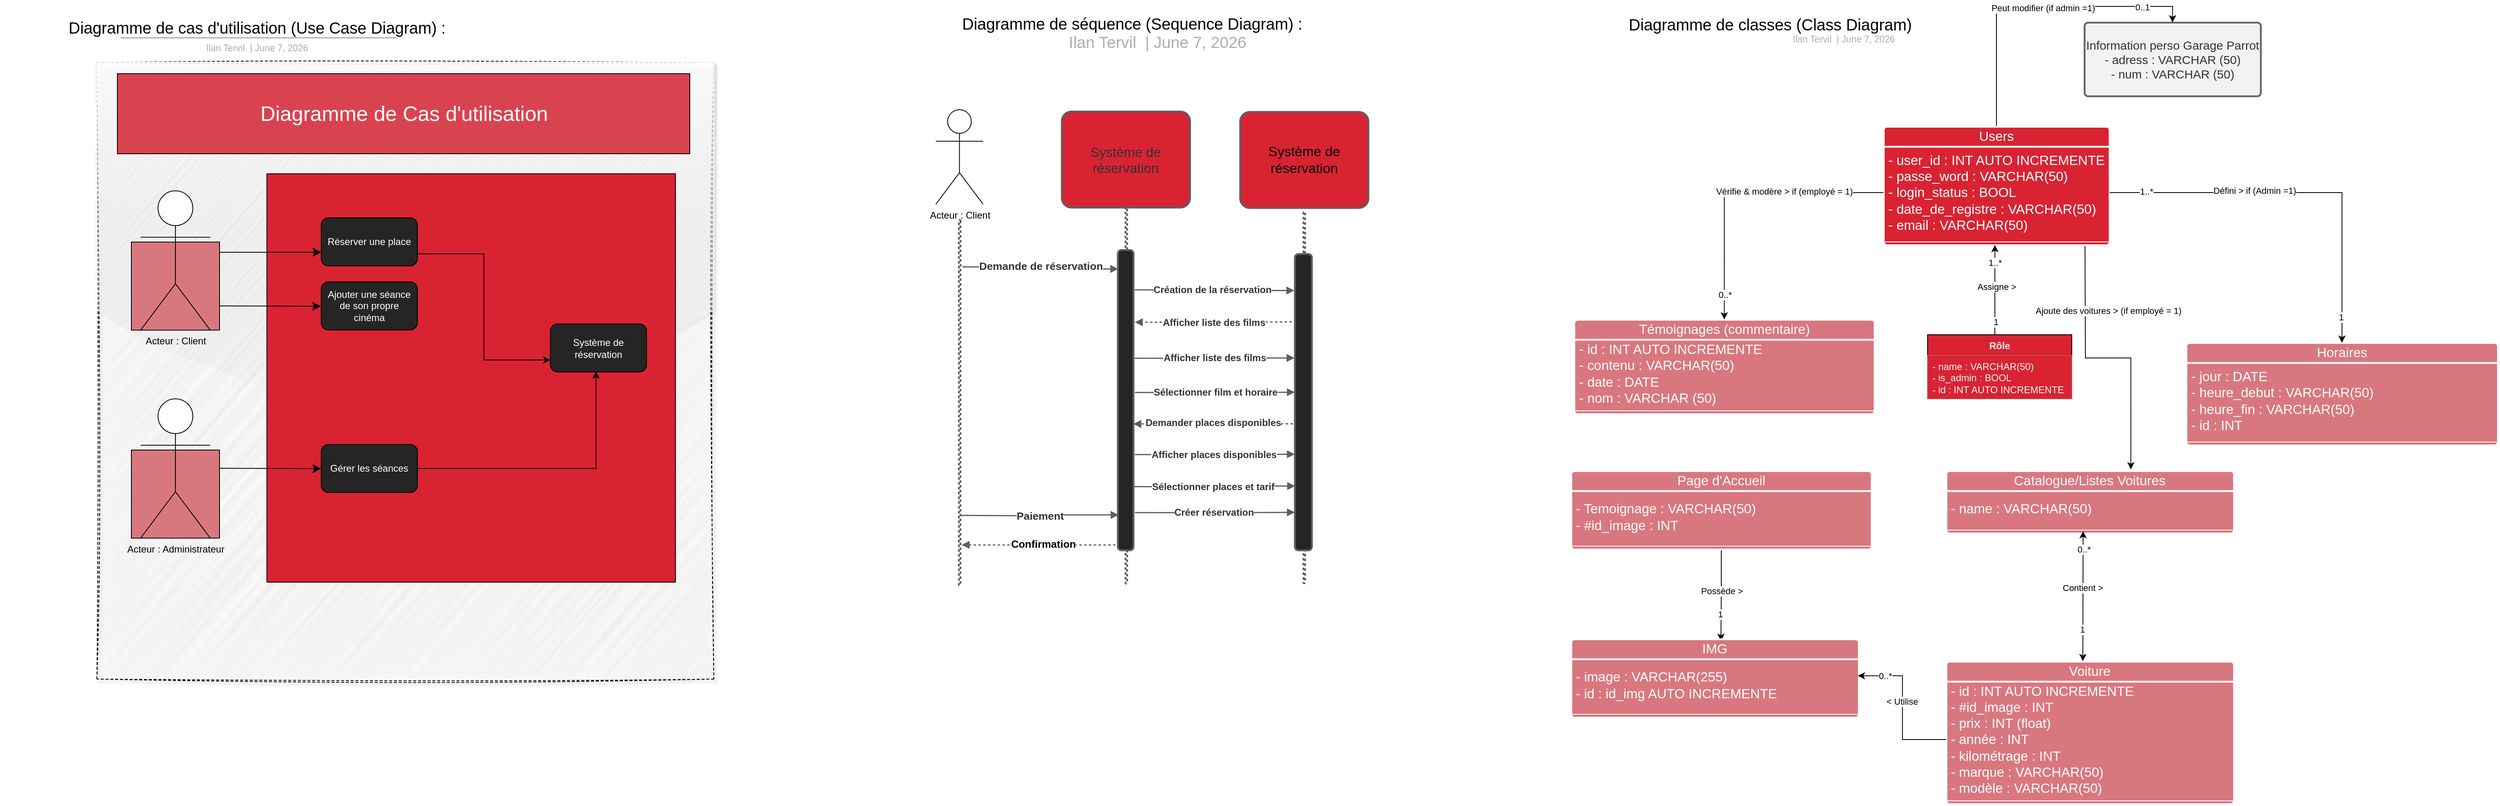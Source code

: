 <mxfile version="21.6.6" type="github">
  <diagram name="Page-1" id="wQw_KMx7CQy3UjBhMsqz">
    <mxGraphModel dx="4168" dy="2061" grid="1" gridSize="10" guides="1" tooltips="1" connect="1" arrows="1" fold="1" page="1" pageScale="1" pageWidth="827" pageHeight="1169" math="0" shadow="0">
      <root>
        <mxCell id="0" />
        <mxCell id="1" parent="0" />
        <mxCell id="HnynXK6BrLuGzu9qscMR-1" value="" style="whiteSpace=wrap;html=1;aspect=fixed;dashed=1;rounded=0;glass=1;shadow=1;fillColor=#F2F2F2;sketch=1;curveFitting=1;jiggle=2;" parent="1" vertex="1">
          <mxGeometry x="-2220" y="-969" width="770" height="770" as="geometry" />
        </mxCell>
        <mxCell id="HnynXK6BrLuGzu9qscMR-4" value="" style="whiteSpace=wrap;html=1;aspect=fixed;fillColor=#D9777F;strokeColor=#000000;" parent="1" vertex="1">
          <mxGeometry x="-2177" y="-744.73" width="110" height="110" as="geometry" />
        </mxCell>
        <mxCell id="HnynXK6BrLuGzu9qscMR-5" value="&lt;font color=&quot;#ffffff&quot; style=&quot;font-size: 26px;&quot;&gt;Diagramme de Cas d&#39;utilisation&lt;/font&gt;" style="rounded=0;whiteSpace=wrap;html=1;fillColor=#D94350;" parent="1" vertex="1">
          <mxGeometry x="-2194.5" y="-955" width="714.5" height="100" as="geometry" />
        </mxCell>
        <mxCell id="HnynXK6BrLuGzu9qscMR-6" value="" style="whiteSpace=wrap;html=1;aspect=fixed;fillColor=#D92332;" parent="1" vertex="1">
          <mxGeometry x="-2007.87" y="-830" width="510" height="510" as="geometry" />
        </mxCell>
        <mxCell id="HnynXK6BrLuGzu9qscMR-7" value="Acteur : Client" style="shape=umlActor;verticalLabelPosition=bottom;verticalAlign=top;html=1;outlineConnect=0;" parent="1" vertex="1">
          <mxGeometry x="-2165.51" y="-808.73" width="87" height="174" as="geometry" />
        </mxCell>
        <mxCell id="HnynXK6BrLuGzu9qscMR-44" style="edgeStyle=orthogonalEdgeStyle;rounded=0;orthogonalLoop=1;jettySize=auto;html=1;exitX=1;exitY=0.75;exitDx=0;exitDy=0;entryX=0;entryY=0.75;entryDx=0;entryDy=0;" parent="1" source="HnynXK6BrLuGzu9qscMR-10" target="HnynXK6BrLuGzu9qscMR-43" edge="1">
          <mxGeometry relative="1" as="geometry">
            <Array as="points" />
          </mxGeometry>
        </mxCell>
        <mxCell id="HnynXK6BrLuGzu9qscMR-10" value="&lt;font color=&quot;#ffffff&quot;&gt;Réserver une place&lt;br&gt;&lt;/font&gt;" style="rounded=1;whiteSpace=wrap;html=1;fillColor=#262526;" parent="1" vertex="1">
          <mxGeometry x="-1940" y="-775" width="120" height="60" as="geometry" />
        </mxCell>
        <mxCell id="HnynXK6BrLuGzu9qscMR-21" value="" style="edgeStyle=segmentEdgeStyle;endArrow=classic;html=1;curved=0;rounded=0;endSize=8;startSize=8;" parent="1" edge="1">
          <mxGeometry width="50" height="50" relative="1" as="geometry">
            <mxPoint x="-2067" y="-732" as="sourcePoint" />
            <mxPoint x="-1940" y="-732" as="targetPoint" />
            <Array as="points">
              <mxPoint x="-2067" y="-732" />
            </Array>
          </mxGeometry>
        </mxCell>
        <mxCell id="HnynXK6BrLuGzu9qscMR-32" value="" style="group;dropTarget=0;pointerEvents=0;" parent="1" vertex="1">
          <mxGeometry x="-2340" y="-1030" width="640" height="45" as="geometry" />
        </mxCell>
        <mxCell id="HnynXK6BrLuGzu9qscMR-33" value="&lt;font style=&quot;font-size: 20px;&quot;&gt;Diagramme de cas d&#39;utilisation (Use Case Diagram) :&lt;/font&gt;" style="points=[[0.233,0.967,0]];html=1;overflow=block;blockSpacing=1;whiteSpace=wrap;fontSize=16;fontColor=default;align=center;spacingLeft=7;spacingRight=7;spacingTop=2;spacing=3;strokeOpacity=0;fillOpacity=0;rounded=1;absoluteArcSize=1;arcSize=12;fillColor=#ffffff;strokeWidth=1.5;lucidId=E0v4OU6HhNtv;" parent="HnynXK6BrLuGzu9qscMR-32" vertex="1">
          <mxGeometry width="640" height="31" as="geometry" />
        </mxCell>
        <UserObject label="Ilan Tervil&amp;nbsp; |  %date{mmmm d, yyyy}%" placeholders="1" id="HnynXK6BrLuGzu9qscMR-34">
          <mxCell style="html=1;overflow=block;blockSpacing=1;whiteSpace=wrap;fontSize=11.5;fontColor=#a9afb8;align=center;spacingLeft=7;spacingRight=7;spacingTop=2;spacing=3;strokeOpacity=0;fillOpacity=0;rounded=1;absoluteArcSize=1;arcSize=12;fillColor=#ffffff;strokeWidth=1.5;lucidId=E0v46zYpy2dv;" parent="HnynXK6BrLuGzu9qscMR-32" vertex="1">
            <mxGeometry y="31" width="640" height="14" as="geometry" />
          </mxCell>
        </UserObject>
        <mxCell id="HnynXK6BrLuGzu9qscMR-35" value="" style="html=1;jettySize=18;whiteSpace=wrap;fontSize=13;fontFamily=Helvetica;strokeColor=#a9afb8;strokeOpacity=100;strokeWidth=1.5;rounded=0;startArrow=none;endArrow=none;exitX=0.233;exitY=0.967;exitPerimeter=0;lucidId=E0v4RzTpeAeE;" parent="HnynXK6BrLuGzu9qscMR-32" source="HnynXK6BrLuGzu9qscMR-33" edge="1">
          <mxGeometry width="100" height="100" relative="1" as="geometry">
            <Array as="points" />
            <mxPoint x="494" y="30" as="targetPoint" />
          </mxGeometry>
        </mxCell>
        <mxCell id="HnynXK6BrLuGzu9qscMR-43" value="&lt;font color=&quot;#ffffff&quot;&gt;Système de réservation&lt;br&gt;&lt;/font&gt;" style="rounded=1;whiteSpace=wrap;html=1;fillColor=#262526;" parent="1" vertex="1">
          <mxGeometry x="-1654" y="-642.5" width="120" height="60" as="geometry" />
        </mxCell>
        <UserObject label="&lt;div style=&quot;display: flex; justify-content: flex-start; text-align: left; align-items: baseline; line-height: 1.25; margin-top: -2px; font-size: 20px;&quot;&gt;&lt;span style=&quot;color: rgb(0, 0, 0);&quot;&gt;&lt;font style=&quot;font-size: 20px;&quot;&gt;Diagramme de séquence (Sequence Diagram) :&lt;br&gt;&lt;/font&gt;&lt;/span&gt;&lt;/div&gt;&lt;div style=&quot;display: flex; justify-content: center; text-align: center; align-items: baseline; line-height: 1.25; margin-left: 7px; margin-right: 7px; margin-top: -2px; font-size: 20px;&quot;&gt;&lt;span style=&quot;color: rgb(169, 175, 184);&quot;&gt;&lt;font style=&quot;font-size: 20px;&quot;&gt;Ilan Tervil&amp;nbsp; |  %date{mmmm d, yyyy}%&lt;/font&gt;&lt;/span&gt;&lt;/div&gt;" placeholders="1" id="HnynXK6BrLuGzu9qscMR-51">
          <mxCell style="html=1;overflow=block;blockSpacing=1;whiteSpace=wrap;fontSize=13;align=left;spacing=3.8;verticalAlign=top;strokeColor=none;fillOpacity=0;fillColor=#ffffff;strokeWidth=0;lucidId=O.v4v.V5B6~r;" parent="1" vertex="1">
            <mxGeometry x="-1142.87" y="-1030" width="494" height="46" as="geometry" />
          </mxCell>
        </UserObject>
        <mxCell id="HnynXK6BrLuGzu9qscMR-52" value="" style="html=1;overflow=block;blockSpacing=1;whiteSpace=wrap;rounded=1;absoluteArcSize=1;arcSize=24;container=1;pointerEvents=0;collapsible=0;recursiveResize=0;fontSize=13;align=center;spacing=0;strokeColor=#5e5e5e;strokeOpacity=100;fillOpacity=100;fillColor=#D92332;strokeWidth=2.3;lucidId=O.v4sSC.tmU.;" parent="1" vertex="1">
          <mxGeometry x="-1015.87" y="-908" width="160" height="120" as="geometry" />
        </mxCell>
        <mxCell id="HnynXK6BrLuGzu9qscMR-53" value="Système de &lt;br&gt;réservation" style="html=1;overflow=block;blockSpacing=1;whiteSpace=wrap;fontSize=16.7;fontColor=#333333;align=center;spacing=3.8;strokeOpacity=0;fillOpacity=0;rounded=1;absoluteArcSize=1;arcSize=9;fillColor=#ffffff;strokeWidth=2.3;lucidId=O.v4Upmj7qb6;" parent="1" vertex="1">
          <mxGeometry x="-1025.87" y="-870" width="180" height="45" as="geometry" />
        </mxCell>
        <mxCell id="HnynXK6BrLuGzu9qscMR-57" value="" style="html=1;overflow=block;blockSpacing=1;whiteSpace=wrap;fontSize=13;spacing=0;strokeColor=#5e5e5e;strokeOpacity=100;rounded=1;absoluteArcSize=1;arcSize=9;rotation=-270;dashed=1;fixDash=1;strokeWidth=2.3;lucidId=O.v4MvfRuMcS;" parent="1" vertex="1">
          <mxGeometry x="-1169.84" y="-554.01" width="468.94" height="2" as="geometry" />
        </mxCell>
        <mxCell id="HnynXK6BrLuGzu9qscMR-61" value="" style="html=1;overflow=block;blockSpacing=1;whiteSpace=wrap;fontSize=13;spacing=0;strokeColor=#5E5E5E;strokeOpacity=100;fillOpacity=100;rounded=1;absoluteArcSize=1;arcSize=9;fillColor=#262526;strokeWidth=2.3;lucidId=O.v4kSHFRUKb;" parent="1" vertex="1">
          <mxGeometry x="-946" y="-735" width="19.62" height="375" as="geometry" />
        </mxCell>
        <mxCell id="HnynXK6BrLuGzu9qscMR-62" value="" style="html=1;overflow=block;blockSpacing=1;whiteSpace=wrap;fontSize=13;spacing=0;strokeColor=#5e5e5e;strokeOpacity=100;rounded=1;absoluteArcSize=1;arcSize=9;rotation=-270;dashed=1;fixDash=1;strokeWidth=2.3;lucidId=O.v4rNS-CwyW;" parent="1" vertex="1">
          <mxGeometry x="-1371.5" y="-545.37" width="456.26" height="2" as="geometry" />
        </mxCell>
        <mxCell id="HnynXK6BrLuGzu9qscMR-79" value="" style="html=1;jettySize=18;whiteSpace=wrap;fontSize=13;strokeColor=#5E5E5E;strokeWidth=1.5;rounded=1;arcSize=12;edgeStyle=orthogonalEdgeStyle;startArrow=block;startFill=1;endArrow=none;lucidId=wtw4ixZKij.u;exitX=0.031;exitY=0.063;exitDx=0;exitDy=0;exitPerimeter=0;" parent="1" edge="1" source="HnynXK6BrLuGzu9qscMR-61">
          <mxGeometry width="100" height="100" relative="1" as="geometry">
            <Array as="points" />
            <mxPoint x="-949.87" y="-714" as="sourcePoint" />
            <mxPoint x="-1139.87" y="-714" as="targetPoint" />
          </mxGeometry>
        </mxCell>
        <mxCell id="HnynXK6BrLuGzu9qscMR-80" value="Demande de réservation" style="text;html=1;resizable=0;labelBackgroundColor=default;align=center;verticalAlign=middle;fontStyle=1;fontColor=#333333;fontSize=13.3;" parent="HnynXK6BrLuGzu9qscMR-79" vertex="1">
          <mxGeometry relative="1" as="geometry">
            <mxPoint y="-2" as="offset" />
          </mxGeometry>
        </mxCell>
        <mxCell id="HnynXK6BrLuGzu9qscMR-81" value="" style="html=1;jettySize=18;whiteSpace=wrap;fontSize=13;strokeColor=#5E5E5E;dashed=1;fixDash=1;strokeWidth=1.5;rounded=1;arcSize=12;edgeStyle=orthogonalEdgeStyle;startArrow=none;endArrow=block;endFill=1;lucidId=wtw47-qaW_Ss;entryX=1.087;entryY=0.269;entryDx=0;entryDy=0;entryPerimeter=0;" parent="1" edge="1">
          <mxGeometry width="100" height="100" relative="1" as="geometry">
            <Array as="points" />
            <mxPoint x="-728.74" y="-645.34" as="sourcePoint" />
            <mxPoint x="-924.673" y="-644.885" as="targetPoint" />
          </mxGeometry>
        </mxCell>
        <mxCell id="HnynXK6BrLuGzu9qscMR-82" value="&lt;font style=&quot;font-size: 12px;&quot;&gt;Afficher liste des films &lt;/font&gt;" style="text;html=1;resizable=0;labelBackgroundColor=default;align=center;verticalAlign=middle;fontStyle=1;fontColor=#333333;fontSize=13.3;" parent="HnynXK6BrLuGzu9qscMR-81" vertex="1">
          <mxGeometry relative="1" as="geometry">
            <mxPoint y="-1" as="offset" />
          </mxGeometry>
        </mxCell>
        <mxCell id="HnynXK6BrLuGzu9qscMR-83" value="" style="html=1;jettySize=18;whiteSpace=wrap;fontSize=13;strokeColor=#5E5E5E;strokeWidth=1.5;rounded=1;arcSize=12;edgeStyle=orthogonalEdgeStyle;startArrow=block;startFill=1;endArrow=none;lucidId=wtw4JS.fzAdc;exitX=0.051;exitY=0.882;exitDx=0;exitDy=0;exitPerimeter=0;" parent="1" edge="1" source="HnynXK6BrLuGzu9qscMR-61">
          <mxGeometry width="100" height="100" relative="1" as="geometry">
            <Array as="points" />
            <mxPoint x="-951.87" y="-403.62" as="sourcePoint" />
            <mxPoint x="-1141.87" y="-403.62" as="targetPoint" />
          </mxGeometry>
        </mxCell>
        <mxCell id="HnynXK6BrLuGzu9qscMR-84" value="Paiement" style="text;html=1;resizable=0;labelBackgroundColor=default;align=center;verticalAlign=middle;fontStyle=1;fontColor=#333333;fontSize=13.3;" parent="HnynXK6BrLuGzu9qscMR-83" vertex="1">
          <mxGeometry relative="1" as="geometry">
            <mxPoint as="offset" />
          </mxGeometry>
        </mxCell>
        <mxCell id="HnynXK6BrLuGzu9qscMR-87" value="" style="html=1;jettySize=18;whiteSpace=wrap;fontSize=13;strokeColor=#5E5E5E;dashed=1;fixDash=1;strokeWidth=1.5;rounded=1;arcSize=12;edgeStyle=orthogonalEdgeStyle;startArrow=none;endArrow=block;endFill=1;lucidId=-tw4iL17KhE3;" parent="1" edge="1">
          <mxGeometry width="100" height="100" relative="1" as="geometry">
            <Array as="points" />
            <mxPoint x="-949" y="-366.78" as="sourcePoint" />
            <mxPoint x="-1140.87" y="-366.78" as="targetPoint" />
          </mxGeometry>
        </mxCell>
        <mxCell id="HnynXK6BrLuGzu9qscMR-167" value="&lt;b&gt;&lt;font style=&quot;font-size: 13px;&quot;&gt;Confirmation&lt;/font&gt;&lt;/b&gt;" style="edgeLabel;html=1;align=center;verticalAlign=middle;resizable=0;points=[];" parent="HnynXK6BrLuGzu9qscMR-87" vertex="1" connectable="0">
          <mxGeometry x="0.251" y="-1" relative="1" as="geometry">
            <mxPoint x="30" as="offset" />
          </mxGeometry>
        </mxCell>
        <mxCell id="HnynXK6BrLuGzu9qscMR-109" value="Acteur : Client" style="shape=umlActor;verticalLabelPosition=bottom;verticalAlign=top;html=1;outlineConnect=0;" parent="1" vertex="1">
          <mxGeometry x="-1172.87" y="-910" width="59" height="118" as="geometry" />
        </mxCell>
        <UserObject label="&lt;div style=&quot;display: flex; justify-content: flex-start; text-align: left; align-items: baseline; line-height: 1.25; margin-top: -2px;&quot;&gt;&lt;span style=&quot;color: rgb(0, 0, 0);&quot;&gt;&lt;font style=&quot;font-size: 20px;&quot;&gt;Diagramme de classes (Class Diagram)&lt;/font&gt;&lt;br&gt;&lt;/span&gt;&lt;/div&gt;&lt;div style=&quot;display: flex; justify-content: center; text-align: center; align-items: baseline; font-size: 0; line-height: 1.25;margin-left: 7px;margin-right: 7px;margin-top: 2px;margin-top: -2px;&quot;&gt;&lt;span&gt;&lt;span style=&quot;font-size:11.5px;color:#a9afb8;&quot;&gt;Ilan Tervil&amp;nbsp; |  %date{mmmm d, yyyy}%&lt;/span&gt;&lt;/span&gt;&lt;/div&gt;" placeholders="1" id="HnynXK6BrLuGzu9qscMR-110">
          <mxCell style="html=1;overflow=block;blockSpacing=1;whiteSpace=wrap;fontSize=13;align=left;spacing=3.8;verticalAlign=top;strokeColor=none;fillOpacity=0;fillColor=#ffffff;strokeWidth=0;lucidId=5Hx4jj2AYFTZ;" parent="1" vertex="1">
            <mxGeometry x="-311" y="-1029.0" width="543" height="62" as="geometry" />
          </mxCell>
        </UserObject>
        <mxCell id="HnynXK6BrLuGzu9qscMR-111" value="Information perso Garage Parrot&lt;br&gt;- adress : VARCHAR (50)&lt;br&gt;- num : VARCHAR (50)" style="html=1;overflow=block;blockSpacing=1;whiteSpace=wrap;fontSize=15;fontColor=#333333;align=center;spacing=0;strokeColor=#666666;strokeOpacity=100;fillOpacity=100;rounded=1;absoluteArcSize=1;arcSize=9;fillColor=#F2F2F2;strokeWidth=2.3;" parent="1" vertex="1">
          <mxGeometry x="260.75" y="-1019.0" width="220" height="92" as="geometry" />
        </mxCell>
        <mxCell id="HnynXK6BrLuGzu9qscMR-112" style="edgeStyle=orthogonalEdgeStyle;rounded=0;orthogonalLoop=1;jettySize=auto;html=1;entryX=0.642;entryY=-0.024;entryDx=0;entryDy=0;entryPerimeter=0;exitX=0.892;exitY=0.77;exitDx=0;exitDy=0;exitPerimeter=0;" parent="1" source="HnynXK6BrLuGzu9qscMR-119" target="HnynXK6BrLuGzu9qscMR-129" edge="1">
          <mxGeometry relative="1" as="geometry">
            <mxPoint x="262" y="-739.0" as="sourcePoint" />
            <Array as="points">
              <mxPoint x="262" y="-739.0" />
              <mxPoint x="262" y="-739.0" />
              <mxPoint x="262" y="-600.0" />
              <mxPoint x="319" y="-600.0" />
            </Array>
          </mxGeometry>
        </mxCell>
        <mxCell id="HnynXK6BrLuGzu9qscMR-113" value="Ajoute des voitures &amp;gt; (if employé = 1)&amp;nbsp;" style="edgeLabel;html=1;align=center;verticalAlign=middle;resizable=0;points=[];" parent="HnynXK6BrLuGzu9qscMR-112" vertex="1" connectable="0">
          <mxGeometry x="-0.026" relative="1" as="geometry">
            <mxPoint x="8" y="-59" as="offset" />
          </mxGeometry>
        </mxCell>
        <mxCell id="HnynXK6BrLuGzu9qscMR-114" style="edgeStyle=orthogonalEdgeStyle;rounded=0;orthogonalLoop=1;jettySize=auto;html=1;entryX=0.5;entryY=0;entryDx=0;entryDy=0;" parent="1" source="HnynXK6BrLuGzu9qscMR-117" target="HnynXK6BrLuGzu9qscMR-111" edge="1">
          <mxGeometry relative="1" as="geometry" />
        </mxCell>
        <mxCell id="HnynXK6BrLuGzu9qscMR-115" value="Peut modifier (if admin =1)" style="edgeLabel;html=1;align=center;verticalAlign=middle;resizable=0;points=[];" parent="HnynXK6BrLuGzu9qscMR-114" vertex="1" connectable="0">
          <mxGeometry x="0.064" y="-2" relative="1" as="geometry">
            <mxPoint as="offset" />
          </mxGeometry>
        </mxCell>
        <mxCell id="HnynXK6BrLuGzu9qscMR-116" value="0..1" style="edgeLabel;html=1;align=center;verticalAlign=middle;resizable=0;points=[];" parent="HnynXK6BrLuGzu9qscMR-114" vertex="1" connectable="0">
          <mxGeometry x="0.704" y="-1" relative="1" as="geometry">
            <mxPoint as="offset" />
          </mxGeometry>
        </mxCell>
        <mxCell id="HnynXK6BrLuGzu9qscMR-117" value="Users" style="html=1;overflow=block;blockSpacing=1;swimlane;childLayout=stackLayout;horizontal=1;horizontalStack=0;resizeParent=1;resizeParentMax=0;resizeLast=0;collapsible=0;fontStyle=0;marginBottom=0;swimlaneFillColor=#D92332;startSize=25;whiteSpace=wrap;fontSize=16.7;fontColor=#ffffff;align=center;spacing=0;strokeColor=#ffffff;strokeOpacity=100;fillOpacity=100;rounded=1;absoluteArcSize=1;arcSize=9;fillColor=#D92332;strokeWidth=2.3;" parent="1" vertex="1">
          <mxGeometry x="10" y="-889.0" width="282" height="148" as="geometry" />
        </mxCell>
        <mxCell id="HnynXK6BrLuGzu9qscMR-118" value="- user_id : INT AUTO INCREMENTE&lt;br&gt;- passe_word : VARCHAR(50)&lt;br&gt;- login_status : BOOL&lt;br&gt;- date_de_registre : VARCHAR(50)&lt;br&gt;- email : VARCHAR(50)" style="part=1;html=1;resizeHeight=0;strokeColor=none;fillColor=none;align=left;verticalAlign=middle;spacingLeft=4;spacingRight=4;overflow=hidden;rotatable=0;points=[[0,0.5],[1,0.5]];portConstraint=eastwest;swimlaneFillColor=#06042e;strokeOpacity=100;fillOpacity=100;whiteSpace=wrap;fontSize=16.7;fontColor=#ffffff;" parent="HnynXK6BrLuGzu9qscMR-117" vertex="1">
          <mxGeometry y="25" width="282" height="115" as="geometry" />
        </mxCell>
        <mxCell id="HnynXK6BrLuGzu9qscMR-119" value="" style="line;strokeWidth=1;fillColor=none;align=left;verticalAlign=middle;spacingTop=-1;spacingLeft=3;spacingRight=3;rotatable=0;labelPosition=right;points=[];portConstraint=eastwest;strokeColor=#FFFFFF;" parent="HnynXK6BrLuGzu9qscMR-117" vertex="1">
          <mxGeometry y="140" width="282" height="8" as="geometry" />
        </mxCell>
        <mxCell id="HnynXK6BrLuGzu9qscMR-120" style="edgeStyle=orthogonalEdgeStyle;rounded=0;orthogonalLoop=1;jettySize=auto;html=1;entryX=0.521;entryY=0.024;entryDx=0;entryDy=0;entryPerimeter=0;" parent="1" source="HnynXK6BrLuGzu9qscMR-123" target="HnynXK6BrLuGzu9qscMR-153" edge="1">
          <mxGeometry relative="1" as="geometry" />
        </mxCell>
        <mxCell id="HnynXK6BrLuGzu9qscMR-121" value="Possède &amp;gt;" style="edgeLabel;html=1;align=center;verticalAlign=middle;resizable=0;points=[];" parent="HnynXK6BrLuGzu9qscMR-120" vertex="1" connectable="0">
          <mxGeometry x="-0.359" relative="1" as="geometry">
            <mxPoint y="15" as="offset" />
          </mxGeometry>
        </mxCell>
        <mxCell id="HnynXK6BrLuGzu9qscMR-122" value="1" style="edgeLabel;html=1;align=center;verticalAlign=middle;resizable=0;points=[];" parent="HnynXK6BrLuGzu9qscMR-120" vertex="1" connectable="0">
          <mxGeometry x="0.411" y="-1" relative="1" as="geometry">
            <mxPoint as="offset" />
          </mxGeometry>
        </mxCell>
        <mxCell id="HnynXK6BrLuGzu9qscMR-123" value="Page d&#39;Accueil" style="html=1;overflow=block;blockSpacing=1;swimlane;childLayout=stackLayout;horizontal=1;horizontalStack=0;resizeParent=1;resizeParentMax=0;resizeLast=0;collapsible=0;fontStyle=0;marginBottom=0;swimlaneFillColor=#D9777F;startSize=25;whiteSpace=wrap;fontSize=16.7;fontColor=#ffffff;align=center;spacing=0;strokeColor=#ffffff;strokeOpacity=100;fillOpacity=100;rounded=1;absoluteArcSize=1;arcSize=9;fillColor=#D9777F;strokeWidth=2.3;" parent="1" vertex="1">
          <mxGeometry x="-380" y="-459.0" width="375" height="98" as="geometry" />
        </mxCell>
        <mxCell id="HnynXK6BrLuGzu9qscMR-124" value="- Temoignage : VARCHAR(50)&lt;br&gt;- #id_image : INT" style="part=1;html=1;resizeHeight=0;strokeColor=none;fillColor=none;align=left;verticalAlign=middle;spacingLeft=4;spacingRight=4;overflow=hidden;rotatable=0;points=[[0,0.5],[1,0.5]];portConstraint=eastwest;swimlaneFillColor=#272733;strokeOpacity=100;fillOpacity=100;whiteSpace=wrap;fontSize=16.7;fontColor=#ffffff;" parent="HnynXK6BrLuGzu9qscMR-123" vertex="1">
          <mxGeometry y="25" width="375" height="65" as="geometry" />
        </mxCell>
        <mxCell id="HnynXK6BrLuGzu9qscMR-125" value="" style="line;strokeWidth=1;align=left;verticalAlign=middle;spacingTop=-1;spacingLeft=3;spacingRight=3;rotatable=0;labelPosition=right;points=[];portConstraint=eastwest;strokeColor=#FFFFFF;" parent="HnynXK6BrLuGzu9qscMR-123" vertex="1">
          <mxGeometry y="90" width="375" height="8" as="geometry" />
        </mxCell>
        <mxCell id="HnynXK6BrLuGzu9qscMR-126" value="Témoignages (commentaire)" style="html=1;overflow=block;blockSpacing=1;swimlane;childLayout=stackLayout;horizontal=1;horizontalStack=0;resizeParent=1;resizeParentMax=0;resizeLast=0;collapsible=0;fontStyle=0;marginBottom=0;swimlaneFillColor=#D9777F;startSize=25;whiteSpace=wrap;fontSize=16.7;fontColor=#ffffff;align=center;spacing=0;strokeColor=#ffffff;strokeOpacity=100;fillOpacity=100;rounded=1;absoluteArcSize=1;arcSize=9;fillColor=#D9777F;strokeWidth=2.3;" parent="1" vertex="1">
          <mxGeometry x="-376.25" y="-648.0" width="375" height="118" as="geometry" />
        </mxCell>
        <mxCell id="HnynXK6BrLuGzu9qscMR-127" value="- id : INT AUTO INCREMENTE&lt;br&gt;- contenu : VARCHAR(50)&lt;br&gt;- date : DATE&lt;br&gt;- nom : VARCHAR (50)&amp;nbsp;" style="part=1;html=1;resizeHeight=0;strokeColor=none;fillColor=none;align=left;verticalAlign=middle;spacingLeft=4;spacingRight=4;overflow=hidden;rotatable=0;points=[[0,0.5],[1,0.5]];portConstraint=eastwest;swimlaneFillColor=#272733;strokeOpacity=100;fillOpacity=100;whiteSpace=wrap;fontSize=16.7;fontColor=#ffffff;" parent="HnynXK6BrLuGzu9qscMR-126" vertex="1">
          <mxGeometry y="25" width="375" height="85" as="geometry" />
        </mxCell>
        <mxCell id="HnynXK6BrLuGzu9qscMR-128" value="" style="line;strokeWidth=1;fillColor=none;align=left;verticalAlign=middle;spacingTop=-1;spacingLeft=3;spacingRight=3;rotatable=0;labelPosition=right;points=[];portConstraint=eastwest;fontColor=#FFFFFF;strokeColor=#FFFFFF;" parent="HnynXK6BrLuGzu9qscMR-126" vertex="1">
          <mxGeometry y="110" width="375" height="8" as="geometry" />
        </mxCell>
        <mxCell id="HnynXK6BrLuGzu9qscMR-129" value="Catalogue/Listes Voitures" style="html=1;overflow=block;blockSpacing=1;swimlane;childLayout=stackLayout;horizontal=1;horizontalStack=0;resizeParent=1;resizeParentMax=0;resizeLast=0;collapsible=0;fontStyle=0;marginBottom=0;swimlaneFillColor=#D9777F;startSize=25;whiteSpace=wrap;fontSize=16.7;fontColor=#ffffff;align=center;spacing=0;strokeColor=#ffffff;strokeOpacity=100;fillOpacity=100;rounded=1;absoluteArcSize=1;arcSize=9;fillColor=#D9777F;strokeWidth=2.3;" parent="1" vertex="1">
          <mxGeometry x="88.25" y="-459.0" width="359" height="78" as="geometry" />
        </mxCell>
        <mxCell id="HnynXK6BrLuGzu9qscMR-130" value="&lt;span style=&quot;background-color: initial;&quot;&gt;- name :&amp;nbsp;&lt;/span&gt;VARCHAR(50)" style="part=1;html=1;resizeHeight=0;strokeColor=none;fillColor=none;align=left;verticalAlign=middle;spacingLeft=4;spacingRight=4;overflow=hidden;rotatable=0;points=[[0,0.5],[1,0.5]];portConstraint=eastwest;swimlaneFillColor=#272733;strokeOpacity=100;fillOpacity=100;whiteSpace=wrap;fontSize=16.7;fontColor=#ffffff;" parent="HnynXK6BrLuGzu9qscMR-129" vertex="1">
          <mxGeometry y="25" width="359" height="45" as="geometry" />
        </mxCell>
        <mxCell id="HnynXK6BrLuGzu9qscMR-131" value="" style="line;strokeWidth=1;fillColor=none;align=left;verticalAlign=middle;spacingTop=-1;spacingLeft=3;spacingRight=3;rotatable=0;labelPosition=right;points=[];portConstraint=eastwest;strokeColor=#FFFFFF;" parent="HnynXK6BrLuGzu9qscMR-129" vertex="1">
          <mxGeometry y="70" width="359" height="8" as="geometry" />
        </mxCell>
        <mxCell id="HnynXK6BrLuGzu9qscMR-132" value="Voiture" style="html=1;overflow=block;blockSpacing=1;swimlane;childLayout=stackLayout;horizontal=1;horizontalStack=0;resizeParent=1;resizeParentMax=0;resizeLast=0;collapsible=0;fontStyle=0;marginBottom=0;swimlaneFillColor=#D9777F;startSize=25;whiteSpace=wrap;fontSize=16.7;fontColor=#ffffff;align=center;spacing=0;strokeColor=#ffffff;strokeOpacity=100;fillOpacity=100;rounded=1;absoluteArcSize=1;arcSize=9;fillColor=#D9777F;strokeWidth=2.3;" parent="1" vertex="1">
          <mxGeometry x="88.25" y="-221.0" width="359" height="178" as="geometry" />
        </mxCell>
        <mxCell id="HnynXK6BrLuGzu9qscMR-133" value="- id : INT AUTO INCREMENTE&lt;br&gt;- #id_image : INT&lt;br&gt;- prix : INT (float)&lt;br&gt;- année : INT&lt;br&gt;- kilométrage : INT&lt;br&gt;- marque : VARCHAR(50)&lt;br&gt;- modèle : VARCHAR(50)" style="part=1;html=1;resizeHeight=0;strokeColor=none;fillColor=none;align=left;verticalAlign=middle;spacingLeft=4;spacingRight=4;overflow=hidden;rotatable=0;points=[[0,0.5],[1,0.5]];portConstraint=eastwest;swimlaneFillColor=#272733;strokeOpacity=100;fillOpacity=100;whiteSpace=wrap;fontSize=16.7;fontColor=#ffffff;" parent="HnynXK6BrLuGzu9qscMR-132" vertex="1">
          <mxGeometry y="25" width="359" height="145" as="geometry" />
        </mxCell>
        <mxCell id="HnynXK6BrLuGzu9qscMR-134" value="" style="line;strokeWidth=1;fillColor=none;align=left;verticalAlign=middle;spacingTop=-1;spacingLeft=3;spacingRight=3;rotatable=0;labelPosition=right;points=[];portConstraint=eastwest;strokeColor=#FFFFFF;" parent="HnynXK6BrLuGzu9qscMR-132" vertex="1">
          <mxGeometry y="170" width="359" height="8" as="geometry" />
        </mxCell>
        <mxCell id="HnynXK6BrLuGzu9qscMR-135" value="Horaires" style="html=1;overflow=block;blockSpacing=1;swimlane;childLayout=stackLayout;horizontal=1;horizontalStack=0;resizeParent=1;resizeParentMax=0;resizeLast=0;collapsible=0;fontStyle=0;marginBottom=0;swimlaneFillColor=#D9777F;startSize=25;whiteSpace=wrap;fontSize=16.7;fontColor=#ffffff;align=center;spacing=0;strokeColor=#ffffff;strokeOpacity=100;fillOpacity=100;rounded=1;absoluteArcSize=1;arcSize=9;fillColor=#D9777F;strokeWidth=2.3;" parent="1" vertex="1">
          <mxGeometry x="387.75" y="-619.0" width="389" height="128" as="geometry" />
        </mxCell>
        <mxCell id="HnynXK6BrLuGzu9qscMR-136" value="- jour : DATE&lt;br&gt;- heure_debut&amp;nbsp;: VARCHAR(50)&lt;br&gt;-&amp;nbsp;heure_fin : VARCHAR(50)&lt;br&gt;-&amp;nbsp;id : INT&amp;nbsp;" style="part=1;html=1;resizeHeight=0;strokeColor=none;fillColor=none;align=left;verticalAlign=middle;spacingLeft=4;spacingRight=4;overflow=hidden;rotatable=0;points=[[0,0.5],[1,0.5]];portConstraint=eastwest;swimlaneFillColor=#272733;strokeOpacity=100;fillOpacity=100;whiteSpace=wrap;fontSize=16.7;fontColor=#ffffff;" parent="HnynXK6BrLuGzu9qscMR-135" vertex="1">
          <mxGeometry y="25" width="389" height="95" as="geometry" />
        </mxCell>
        <mxCell id="HnynXK6BrLuGzu9qscMR-137" value="" style="line;strokeWidth=1;fillColor=none;align=left;verticalAlign=middle;spacingTop=-1;spacingLeft=3;spacingRight=3;rotatable=0;labelPosition=right;points=[];portConstraint=eastwest;strokeColor=#FFFFFF;" parent="HnynXK6BrLuGzu9qscMR-135" vertex="1">
          <mxGeometry y="120" width="389" height="8" as="geometry" />
        </mxCell>
        <mxCell id="HnynXK6BrLuGzu9qscMR-138" style="edgeStyle=orthogonalEdgeStyle;rounded=0;orthogonalLoop=1;jettySize=auto;html=1;entryX=0.493;entryY=0.982;entryDx=0;entryDy=0;entryPerimeter=0;" parent="1" source="HnynXK6BrLuGzu9qscMR-142" target="HnynXK6BrLuGzu9qscMR-119" edge="1">
          <mxGeometry relative="1" as="geometry">
            <Array as="points">
              <mxPoint x="149" y="-699.0" />
              <mxPoint x="149" y="-699.0" />
            </Array>
          </mxGeometry>
        </mxCell>
        <mxCell id="HnynXK6BrLuGzu9qscMR-139" value="Assigne &amp;gt;" style="edgeLabel;html=1;align=center;verticalAlign=middle;resizable=0;points=[];" parent="HnynXK6BrLuGzu9qscMR-138" vertex="1" connectable="0">
          <mxGeometry x="0.222" relative="1" as="geometry">
            <mxPoint x="2" y="8" as="offset" />
          </mxGeometry>
        </mxCell>
        <mxCell id="HnynXK6BrLuGzu9qscMR-140" value="1" style="edgeLabel;html=1;align=center;verticalAlign=middle;resizable=0;points=[];" parent="HnynXK6BrLuGzu9qscMR-138" vertex="1" connectable="0">
          <mxGeometry x="-0.715" y="-1" relative="1" as="geometry">
            <mxPoint as="offset" />
          </mxGeometry>
        </mxCell>
        <mxCell id="HnynXK6BrLuGzu9qscMR-141" value="1..*" style="edgeLabel;html=1;align=center;verticalAlign=middle;resizable=0;points=[];" parent="HnynXK6BrLuGzu9qscMR-138" vertex="1" connectable="0">
          <mxGeometry x="0.617" relative="1" as="geometry">
            <mxPoint as="offset" />
          </mxGeometry>
        </mxCell>
        <mxCell id="HnynXK6BrLuGzu9qscMR-142" value="&lt;font color=&quot;#f2f2f2&quot;&gt;Rôle&lt;/font&gt;" style="swimlane;fontStyle=1;align=center;verticalAlign=top;childLayout=stackLayout;horizontal=1;startSize=26;horizontalStack=0;resizeParent=1;resizeParentMax=0;resizeLast=0;collapsible=1;marginBottom=0;whiteSpace=wrap;html=1;fillColor=#D92332;" parent="1" vertex="1">
          <mxGeometry x="65" y="-629.0" width="180" height="80" as="geometry">
            <mxRectangle x="-2040" y="2060" width="70" height="30" as="alternateBounds" />
          </mxGeometry>
        </mxCell>
        <mxCell id="HnynXK6BrLuGzu9qscMR-143" value="&lt;font color=&quot;#fafafa&quot;&gt;- name : VARCHAR(50)&lt;br&gt;- is_admin : BOOL&lt;br&gt;- id : INT AUTO INCREMENTE&lt;br&gt;&lt;/font&gt;" style="text;strokeColor=#b85450;fillColor=#D92332;align=left;verticalAlign=top;spacingLeft=4;spacingRight=4;overflow=hidden;rotatable=0;points=[[0,0.5],[1,0.5]];portConstraint=eastwest;whiteSpace=wrap;html=1;" parent="HnynXK6BrLuGzu9qscMR-142" vertex="1">
          <mxGeometry y="26" width="180" height="54" as="geometry" />
        </mxCell>
        <mxCell id="HnynXK6BrLuGzu9qscMR-144" value="" style="line;strokeWidth=1;fillColor=default;align=left;verticalAlign=middle;spacingTop=-1;spacingLeft=3;spacingRight=3;rotatable=0;labelPosition=right;points=[];portConstraint=eastwest;strokeColor=#b85450;" parent="HnynXK6BrLuGzu9qscMR-142" vertex="1">
          <mxGeometry y="80" width="180" as="geometry" />
        </mxCell>
        <mxCell id="HnynXK6BrLuGzu9qscMR-145" style="edgeStyle=orthogonalEdgeStyle;rounded=0;orthogonalLoop=1;jettySize=auto;html=1;exitX=1;exitY=0.5;exitDx=0;exitDy=0;entryX=0.5;entryY=0;entryDx=0;entryDy=0;" parent="1" source="HnynXK6BrLuGzu9qscMR-118" target="HnynXK6BrLuGzu9qscMR-135" edge="1">
          <mxGeometry relative="1" as="geometry" />
        </mxCell>
        <mxCell id="HnynXK6BrLuGzu9qscMR-146" value="1..*" style="edgeLabel;html=1;align=center;verticalAlign=middle;resizable=0;points=[];" parent="HnynXK6BrLuGzu9qscMR-145" vertex="1" connectable="0">
          <mxGeometry x="-0.81" y="2" relative="1" as="geometry">
            <mxPoint as="offset" />
          </mxGeometry>
        </mxCell>
        <mxCell id="HnynXK6BrLuGzu9qscMR-147" value="Défini &amp;gt; if (Admin =1)" style="edgeLabel;html=1;align=center;verticalAlign=middle;resizable=0;points=[];" parent="HnynXK6BrLuGzu9qscMR-145" vertex="1" connectable="0">
          <mxGeometry x="-0.242" y="3" relative="1" as="geometry">
            <mxPoint as="offset" />
          </mxGeometry>
        </mxCell>
        <mxCell id="HnynXK6BrLuGzu9qscMR-148" value="1" style="edgeLabel;html=1;align=center;verticalAlign=middle;resizable=0;points=[];" parent="HnynXK6BrLuGzu9qscMR-145" vertex="1" connectable="0">
          <mxGeometry x="0.864" y="-2" relative="1" as="geometry">
            <mxPoint as="offset" />
          </mxGeometry>
        </mxCell>
        <mxCell id="HnynXK6BrLuGzu9qscMR-149" value="" style="endArrow=classic;startArrow=classic;html=1;rounded=0;exitX=0.475;exitY=-0.002;exitDx=0;exitDy=0;exitPerimeter=0;entryX=0.476;entryY=0.655;entryDx=0;entryDy=0;entryPerimeter=0;" parent="1" source="HnynXK6BrLuGzu9qscMR-132" target="HnynXK6BrLuGzu9qscMR-131" edge="1">
          <mxGeometry width="50" height="50" relative="1" as="geometry">
            <mxPoint x="216.16" y="-311.0" as="sourcePoint" />
            <mxPoint x="216.16" y="-381.0" as="targetPoint" />
          </mxGeometry>
        </mxCell>
        <mxCell id="HnynXK6BrLuGzu9qscMR-150" value="0..*" style="edgeLabel;html=1;align=center;verticalAlign=middle;resizable=0;points=[];" parent="HnynXK6BrLuGzu9qscMR-149" vertex="1" connectable="0">
          <mxGeometry x="0.717" y="-1" relative="1" as="geometry">
            <mxPoint as="offset" />
          </mxGeometry>
        </mxCell>
        <mxCell id="HnynXK6BrLuGzu9qscMR-151" value="Contient &amp;gt;&amp;nbsp;" style="edgeLabel;html=1;align=center;verticalAlign=middle;resizable=0;points=[];" parent="HnynXK6BrLuGzu9qscMR-149" vertex="1" connectable="0">
          <mxGeometry x="0.125" y="-1" relative="1" as="geometry">
            <mxPoint as="offset" />
          </mxGeometry>
        </mxCell>
        <mxCell id="HnynXK6BrLuGzu9qscMR-152" value="1" style="edgeLabel;html=1;align=center;verticalAlign=middle;resizable=0;points=[];" parent="HnynXK6BrLuGzu9qscMR-149" vertex="1" connectable="0">
          <mxGeometry x="-0.506" y="1" relative="1" as="geometry">
            <mxPoint as="offset" />
          </mxGeometry>
        </mxCell>
        <mxCell id="HnynXK6BrLuGzu9qscMR-153" value="IMG" style="html=1;overflow=block;blockSpacing=1;swimlane;childLayout=stackLayout;horizontal=1;horizontalStack=0;resizeParent=1;resizeParentMax=0;resizeLast=0;collapsible=0;fontStyle=0;marginBottom=0;swimlaneFillColor=#D9777F;startSize=25;whiteSpace=wrap;fontSize=16.7;fontColor=#ffffff;align=center;spacing=0;strokeColor=#ffffff;strokeOpacity=100;fillOpacity=100;rounded=1;absoluteArcSize=1;arcSize=9;fillColor=#D9777F;strokeWidth=2.3;" parent="1" vertex="1">
          <mxGeometry x="-380" y="-249.0" width="359" height="98" as="geometry" />
        </mxCell>
        <mxCell id="HnynXK6BrLuGzu9qscMR-154" value="- image : VARCHAR(255)&lt;br&gt;- id : id_img AUTO INCREMENTE" style="part=1;html=1;resizeHeight=0;strokeColor=none;fillColor=none;align=left;verticalAlign=middle;spacingLeft=4;spacingRight=4;overflow=hidden;rotatable=0;points=[[0,0.5],[1,0.5]];portConstraint=eastwest;swimlaneFillColor=#272733;strokeOpacity=100;fillOpacity=100;whiteSpace=wrap;fontSize=16.7;fontColor=#ffffff;" parent="HnynXK6BrLuGzu9qscMR-153" vertex="1">
          <mxGeometry y="25" width="359" height="65" as="geometry" />
        </mxCell>
        <mxCell id="HnynXK6BrLuGzu9qscMR-155" value="" style="line;strokeWidth=1;fillColor=none;align=left;verticalAlign=middle;spacingTop=-1;spacingLeft=3;spacingRight=3;rotatable=0;labelPosition=right;points=[];portConstraint=eastwest;strokeColor=#FFFFFF;" parent="HnynXK6BrLuGzu9qscMR-153" vertex="1">
          <mxGeometry y="90" width="359" height="8" as="geometry" />
        </mxCell>
        <mxCell id="HnynXK6BrLuGzu9qscMR-156" style="edgeStyle=orthogonalEdgeStyle;rounded=0;orthogonalLoop=1;jettySize=auto;html=1;entryX=0.997;entryY=0.322;entryDx=0;entryDy=0;entryPerimeter=0;" parent="1" source="HnynXK6BrLuGzu9qscMR-133" target="HnynXK6BrLuGzu9qscMR-154" edge="1">
          <mxGeometry relative="1" as="geometry">
            <mxPoint x="-8.0" y="-199.0" as="targetPoint" />
          </mxGeometry>
        </mxCell>
        <mxCell id="HnynXK6BrLuGzu9qscMR-157" value="&amp;lt; Utilise" style="edgeLabel;html=1;align=center;verticalAlign=middle;resizable=0;points=[];" parent="HnynXK6BrLuGzu9qscMR-156" vertex="1" connectable="0">
          <mxGeometry x="-0.118" y="1" relative="1" as="geometry">
            <mxPoint y="-18" as="offset" />
          </mxGeometry>
        </mxCell>
        <mxCell id="HnynXK6BrLuGzu9qscMR-158" value="0..*" style="edgeLabel;html=1;align=center;verticalAlign=middle;resizable=0;points=[];" parent="HnynXK6BrLuGzu9qscMR-156" vertex="1" connectable="0">
          <mxGeometry x="0.793" relative="1" as="geometry">
            <mxPoint x="14" as="offset" />
          </mxGeometry>
        </mxCell>
        <mxCell id="HnynXK6BrLuGzu9qscMR-159" style="edgeStyle=orthogonalEdgeStyle;rounded=0;orthogonalLoop=1;jettySize=auto;html=1;entryX=0.5;entryY=0;entryDx=0;entryDy=0;" parent="1" source="HnynXK6BrLuGzu9qscMR-118" target="HnynXK6BrLuGzu9qscMR-126" edge="1">
          <mxGeometry relative="1" as="geometry" />
        </mxCell>
        <mxCell id="HnynXK6BrLuGzu9qscMR-160" value="Vérifie &amp;amp; modère &amp;gt; if (employé = 1)" style="edgeLabel;html=1;align=center;verticalAlign=middle;resizable=0;points=[];" parent="HnynXK6BrLuGzu9qscMR-159" vertex="1" connectable="0">
          <mxGeometry x="-0.298" y="1" relative="1" as="geometry">
            <mxPoint x="1" y="-3" as="offset" />
          </mxGeometry>
        </mxCell>
        <mxCell id="HnynXK6BrLuGzu9qscMR-161" value="0..*" style="edgeLabel;html=1;align=center;verticalAlign=middle;resizable=0;points=[];" parent="HnynXK6BrLuGzu9qscMR-159" vertex="1" connectable="0">
          <mxGeometry x="0.826" relative="1" as="geometry">
            <mxPoint as="offset" />
          </mxGeometry>
        </mxCell>
        <mxCell id="HnynXK6BrLuGzu9qscMR-162" value="" style="edgeStyle=segmentEdgeStyle;endArrow=classic;html=1;curved=0;rounded=0;endSize=8;startSize=8;entryX=-0.005;entryY=0.792;entryDx=0;entryDy=0;entryPerimeter=0;exitX=1.002;exitY=0.725;exitDx=0;exitDy=0;exitPerimeter=0;" parent="1" edge="1" source="HnynXK6BrLuGzu9qscMR-4">
          <mxGeometry width="50" height="50" relative="1" as="geometry">
            <mxPoint x="-2096.61" y="-664.75" as="sourcePoint" />
            <mxPoint x="-1940.4" y="-664.52" as="targetPoint" />
            <Array as="points">
              <mxPoint x="-2065" y="-665" />
            </Array>
          </mxGeometry>
        </mxCell>
        <mxCell id="HnynXK6BrLuGzu9qscMR-163" value="&lt;font color=&quot;#ffffff&quot;&gt;Ajouter une séance de son propre &lt;br&gt;cinéma&lt;br&gt;&lt;/font&gt;" style="rounded=1;whiteSpace=wrap;html=1;fillColor=#262526;" parent="1" vertex="1">
          <mxGeometry x="-1940" y="-695" width="120" height="60" as="geometry" />
        </mxCell>
        <mxCell id="MbIMBQDH0H3NFTRxCK3x-1" value="" style="whiteSpace=wrap;html=1;aspect=fixed;fillColor=#D9777F;strokeColor=#000000;" vertex="1" parent="1">
          <mxGeometry x="-2177" y="-485" width="110" height="110" as="geometry" />
        </mxCell>
        <mxCell id="MbIMBQDH0H3NFTRxCK3x-2" value="Acteur : Administrateur" style="shape=umlActor;verticalLabelPosition=bottom;verticalAlign=top;html=1;outlineConnect=0;" vertex="1" parent="1">
          <mxGeometry x="-2165.51" y="-549" width="87" height="174" as="geometry" />
        </mxCell>
        <mxCell id="MbIMBQDH0H3NFTRxCK3x-6" style="edgeStyle=orthogonalEdgeStyle;rounded=0;orthogonalLoop=1;jettySize=auto;html=1;entryX=0.475;entryY=0.988;entryDx=0;entryDy=0;entryPerimeter=0;" edge="1" parent="1" source="MbIMBQDH0H3NFTRxCK3x-4" target="HnynXK6BrLuGzu9qscMR-43">
          <mxGeometry relative="1" as="geometry" />
        </mxCell>
        <mxCell id="MbIMBQDH0H3NFTRxCK3x-4" value="&lt;font style=&quot;&quot; color=&quot;#ffffff&quot;&gt;Gérer les séances&lt;/font&gt;&lt;font color=&quot;#ffffff&quot;&gt;&lt;br&gt;&lt;/font&gt;" style="rounded=1;whiteSpace=wrap;html=1;fillColor=#262526;" vertex="1" parent="1">
          <mxGeometry x="-1940" y="-492" width="120" height="60" as="geometry" />
        </mxCell>
        <mxCell id="MbIMBQDH0H3NFTRxCK3x-5" value="" style="edgeStyle=segmentEdgeStyle;endArrow=classic;html=1;curved=0;rounded=0;endSize=8;startSize=8;entryX=-0.005;entryY=0.792;entryDx=0;entryDy=0;entryPerimeter=0;exitX=1.002;exitY=0.725;exitDx=0;exitDy=0;exitPerimeter=0;" edge="1" parent="1">
          <mxGeometry width="50" height="50" relative="1" as="geometry">
            <mxPoint x="-2066.6" y="-462.24" as="sourcePoint" />
            <mxPoint x="-1940" y="-461.76" as="targetPoint" />
            <Array as="points">
              <mxPoint x="-2064.6" y="-462.24" />
            </Array>
          </mxGeometry>
        </mxCell>
        <mxCell id="MbIMBQDH0H3NFTRxCK3x-7" value="&lt;font style=&quot;font-size: 17px;&quot;&gt;Système de réservation&lt;/font&gt;" style="html=1;overflow=block;blockSpacing=1;whiteSpace=wrap;rounded=1;absoluteArcSize=1;arcSize=24;container=1;pointerEvents=0;collapsible=0;recursiveResize=0;fontSize=13;align=center;spacing=0;strokeColor=#5e5e5e;strokeOpacity=100;fillOpacity=100;fillColor=#D92332;strokeWidth=2.3;lucidId=O.v4sSC.tmU.;" vertex="1" parent="1">
          <mxGeometry x="-793.24" y="-907.5" width="160" height="120" as="geometry" />
        </mxCell>
        <mxCell id="MbIMBQDH0H3NFTRxCK3x-9" value="" style="html=1;overflow=block;blockSpacing=1;whiteSpace=wrap;fontSize=13;spacing=0;strokeColor=#5e5e5e;strokeOpacity=100;rounded=1;absoluteArcSize=1;arcSize=9;rotation=-270;dashed=1;fixDash=1;strokeWidth=2.3;lucidId=O.v4MvfRuMcS;" vertex="1" parent="1">
          <mxGeometry x="-945.05" y="-551.68" width="463.61" height="2" as="geometry" />
        </mxCell>
        <mxCell id="MbIMBQDH0H3NFTRxCK3x-8" value="" style="html=1;overflow=block;blockSpacing=1;whiteSpace=wrap;fontSize=13;spacing=0;strokeColor=#5E5E5E;strokeOpacity=100;fillOpacity=100;rounded=1;absoluteArcSize=1;arcSize=9;fillColor=#262526;strokeWidth=2.3;lucidId=O.v4kSHFRUKb;" vertex="1" parent="1">
          <mxGeometry x="-725" y="-730" width="21.26" height="370" as="geometry" />
        </mxCell>
        <mxCell id="MbIMBQDH0H3NFTRxCK3x-12" value="" style="html=1;jettySize=18;whiteSpace=wrap;fontSize=13;strokeColor=#5E5E5E;strokeWidth=1.5;rounded=1;arcSize=12;edgeStyle=orthogonalEdgeStyle;startArrow=block;startFill=1;endArrow=none;lucidId=wtw4ixZKij.u;exitX=-0.031;exitY=0.123;exitDx=0;exitDy=0;exitPerimeter=0;" edge="1" parent="1" source="MbIMBQDH0H3NFTRxCK3x-8">
          <mxGeometry width="100" height="100" relative="1" as="geometry">
            <Array as="points" />
            <mxPoint x="-730" y="-685" as="sourcePoint" />
            <mxPoint x="-924.87" y="-685.34" as="targetPoint" />
          </mxGeometry>
        </mxCell>
        <mxCell id="MbIMBQDH0H3NFTRxCK3x-13" value="&lt;font style=&quot;font-size: 12px;&quot;&gt;Création de la réservation&lt;/font&gt;" style="text;html=1;resizable=0;labelBackgroundColor=default;align=center;verticalAlign=middle;fontStyle=1;fontColor=#333333;fontSize=13.3;" vertex="1" parent="MbIMBQDH0H3NFTRxCK3x-12">
          <mxGeometry relative="1" as="geometry">
            <mxPoint x="-3" y="-1" as="offset" />
          </mxGeometry>
        </mxCell>
        <mxCell id="MbIMBQDH0H3NFTRxCK3x-19" value="" style="html=1;jettySize=18;whiteSpace=wrap;fontSize=13;strokeColor=#5E5E5E;strokeWidth=1.5;rounded=1;arcSize=12;edgeStyle=orthogonalEdgeStyle;startArrow=block;startFill=1;endArrow=none;lucidId=wtw4ixZKij.u;exitX=-0.019;exitY=0.393;exitDx=0;exitDy=0;exitPerimeter=0;" edge="1" parent="1">
          <mxGeometry width="100" height="100" relative="1" as="geometry">
            <Array as="points" />
            <mxPoint x="-725.404" y="-600.31" as="sourcePoint" />
            <mxPoint x="-925.0" y="-599.92" as="targetPoint" />
          </mxGeometry>
        </mxCell>
        <mxCell id="MbIMBQDH0H3NFTRxCK3x-20" value="&lt;font style=&quot;font-size: 12px;&quot;&gt;Afficher liste des films &lt;/font&gt;" style="text;html=1;resizable=0;labelBackgroundColor=default;align=center;verticalAlign=middle;fontStyle=1;fontColor=#333333;fontSize=13.3;" vertex="1" parent="MbIMBQDH0H3NFTRxCK3x-19">
          <mxGeometry relative="1" as="geometry">
            <mxPoint y="-2" as="offset" />
          </mxGeometry>
        </mxCell>
        <mxCell id="MbIMBQDH0H3NFTRxCK3x-24" value="" style="html=1;jettySize=18;whiteSpace=wrap;fontSize=13;strokeColor=#5E5E5E;strokeWidth=1.5;rounded=1;arcSize=12;edgeStyle=orthogonalEdgeStyle;startArrow=block;startFill=1;endArrow=none;lucidId=wtw4ixZKij.u;exitX=-0.019;exitY=0.393;exitDx=0;exitDy=0;exitPerimeter=0;" edge="1" parent="1">
          <mxGeometry width="100" height="100" relative="1" as="geometry">
            <Array as="points" />
            <mxPoint x="-725.014" y="-557.48" as="sourcePoint" />
            <mxPoint x="-924.61" y="-557.09" as="targetPoint" />
          </mxGeometry>
        </mxCell>
        <mxCell id="MbIMBQDH0H3NFTRxCK3x-25" value="&lt;font style=&quot;font-size: 12px;&quot;&gt;Sélectionner film et horaire&lt;/font&gt;" style="text;html=1;resizable=0;labelBackgroundColor=default;align=center;verticalAlign=middle;fontStyle=1;fontColor=#333333;fontSize=13.3;" vertex="1" parent="MbIMBQDH0H3NFTRxCK3x-24">
          <mxGeometry relative="1" as="geometry">
            <mxPoint y="-2" as="offset" />
          </mxGeometry>
        </mxCell>
        <mxCell id="MbIMBQDH0H3NFTRxCK3x-26" value="" style="html=1;jettySize=18;whiteSpace=wrap;fontSize=13;strokeColor=#5E5E5E;dashed=1;fixDash=1;strokeWidth=1.5;rounded=1;arcSize=12;edgeStyle=orthogonalEdgeStyle;startArrow=none;endArrow=block;endFill=1;lucidId=wtw47-qaW_Ss;entryX=0.989;entryY=0.579;entryDx=0;entryDy=0;entryPerimeter=0;" edge="1" parent="1" target="HnynXK6BrLuGzu9qscMR-61">
          <mxGeometry width="100" height="100" relative="1" as="geometry">
            <Array as="points" />
            <mxPoint x="-727.45" y="-518" as="sourcePoint" />
            <mxPoint x="-923.383" y="-517.545" as="targetPoint" />
          </mxGeometry>
        </mxCell>
        <mxCell id="MbIMBQDH0H3NFTRxCK3x-27" value="&lt;font style=&quot;font-size: 12px;&quot;&gt;Demander places disponibles&lt;/font&gt;" style="text;html=1;resizable=0;labelBackgroundColor=default;align=center;verticalAlign=middle;fontStyle=1;fontColor=#333333;fontSize=13.3;" vertex="1" parent="MbIMBQDH0H3NFTRxCK3x-26">
          <mxGeometry relative="1" as="geometry">
            <mxPoint y="-2" as="offset" />
          </mxGeometry>
        </mxCell>
        <mxCell id="MbIMBQDH0H3NFTRxCK3x-28" value="" style="html=1;jettySize=18;whiteSpace=wrap;fontSize=13;strokeColor=#5E5E5E;strokeWidth=1.5;rounded=1;arcSize=12;edgeStyle=orthogonalEdgeStyle;startArrow=block;startFill=1;endArrow=none;lucidId=wtw4ixZKij.u;exitX=-0.019;exitY=0.393;exitDx=0;exitDy=0;exitPerimeter=0;" edge="1" parent="1">
          <mxGeometry width="100" height="100" relative="1" as="geometry">
            <Array as="points" />
            <mxPoint x="-725.004" y="-480" as="sourcePoint" />
            <mxPoint x="-924.6" y="-479.61" as="targetPoint" />
          </mxGeometry>
        </mxCell>
        <mxCell id="MbIMBQDH0H3NFTRxCK3x-29" value="&lt;font style=&quot;font-size: 12px;&quot;&gt;Afficher places disponibles&lt;/font&gt;" style="text;html=1;resizable=0;labelBackgroundColor=default;align=center;verticalAlign=middle;fontStyle=1;fontColor=#333333;fontSize=13.3;" vertex="1" parent="MbIMBQDH0H3NFTRxCK3x-28">
          <mxGeometry relative="1" as="geometry">
            <mxPoint x="-2" y="-1" as="offset" />
          </mxGeometry>
        </mxCell>
        <mxCell id="MbIMBQDH0H3NFTRxCK3x-30" value="" style="html=1;jettySize=18;whiteSpace=wrap;fontSize=13;strokeColor=#5E5E5E;strokeWidth=1.5;rounded=1;arcSize=12;edgeStyle=orthogonalEdgeStyle;startArrow=block;startFill=1;endArrow=none;lucidId=wtw4ixZKij.u;exitX=0.019;exitY=0.783;exitDx=0;exitDy=0;exitPerimeter=0;" edge="1" parent="1" source="MbIMBQDH0H3NFTRxCK3x-8">
          <mxGeometry width="100" height="100" relative="1" as="geometry">
            <Array as="points" />
            <mxPoint x="-726.784" y="-440" as="sourcePoint" />
            <mxPoint x="-926.38" y="-439.61" as="targetPoint" />
          </mxGeometry>
        </mxCell>
        <mxCell id="MbIMBQDH0H3NFTRxCK3x-31" value="&lt;font style=&quot;font-size: 12px;&quot;&gt;Sélectionner places et tarif&lt;/font&gt;" style="text;html=1;resizable=0;labelBackgroundColor=default;align=center;verticalAlign=middle;fontStyle=1;fontColor=#333333;fontSize=13.3;" vertex="1" parent="MbIMBQDH0H3NFTRxCK3x-30">
          <mxGeometry relative="1" as="geometry">
            <mxPoint x="-2" y="-1" as="offset" />
          </mxGeometry>
        </mxCell>
        <mxCell id="MbIMBQDH0H3NFTRxCK3x-32" value="" style="html=1;jettySize=18;whiteSpace=wrap;fontSize=13;strokeColor=#5E5E5E;strokeWidth=1.5;rounded=1;arcSize=12;edgeStyle=orthogonalEdgeStyle;startArrow=block;startFill=1;endArrow=none;lucidId=wtw4ixZKij.u;exitX=-0.019;exitY=0.393;exitDx=0;exitDy=0;exitPerimeter=0;" edge="1" parent="1">
          <mxGeometry width="100" height="100" relative="1" as="geometry">
            <Array as="points" />
            <mxPoint x="-725.004" y="-407.46" as="sourcePoint" />
            <mxPoint x="-924.6" y="-407.07" as="targetPoint" />
          </mxGeometry>
        </mxCell>
        <mxCell id="MbIMBQDH0H3NFTRxCK3x-33" value="&lt;font style=&quot;font-size: 12px;&quot;&gt;Créer réservation&lt;/font&gt;" style="text;html=1;resizable=0;labelBackgroundColor=default;align=center;verticalAlign=middle;fontStyle=1;fontColor=#333333;fontSize=13.3;" vertex="1" parent="MbIMBQDH0H3NFTRxCK3x-32">
          <mxGeometry relative="1" as="geometry">
            <mxPoint x="-2" y="-2" as="offset" />
          </mxGeometry>
        </mxCell>
      </root>
    </mxGraphModel>
  </diagram>
</mxfile>
